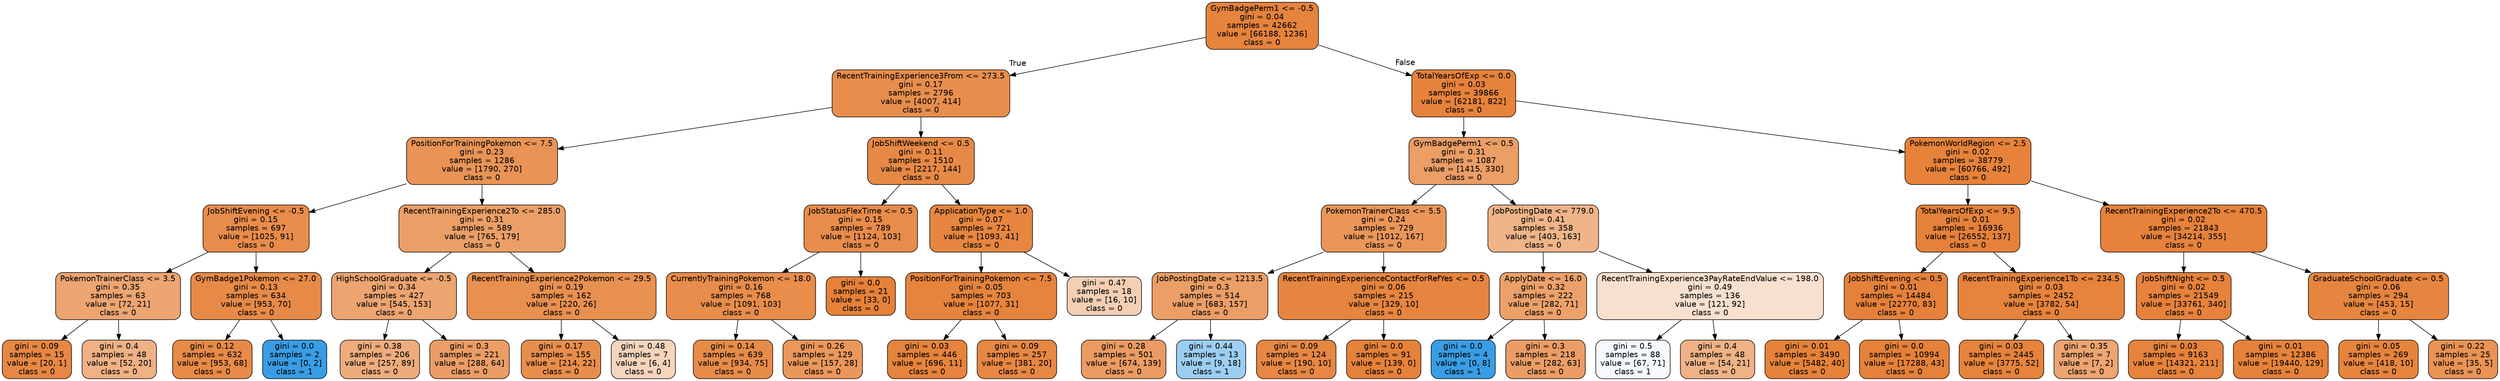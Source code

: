 digraph Tree {
node [shape=box, style="filled, rounded", color="black", fontname=helvetica] ;
edge [fontname=helvetica] ;
0 [label="GymBadgePerm1 <= -0.5\ngini = 0.04\nsamples = 42662\nvalue = [66188, 1236]\nclass = 0", fillcolor="#e58139fa"] ;
1 [label="RecentTrainingExperience3From <= 273.5\ngini = 0.17\nsamples = 2796\nvalue = [4007, 414]\nclass = 0", fillcolor="#e58139e5"] ;
0 -> 1 [labeldistance=2.5, labelangle=45, headlabel="True"] ;
2 [label="PositionForTrainingPokemon <= 7.5\ngini = 0.23\nsamples = 1286\nvalue = [1790, 270]\nclass = 0", fillcolor="#e58139d9"] ;
1 -> 2 ;
3 [label="JobShiftEvening <= -0.5\ngini = 0.15\nsamples = 697\nvalue = [1025, 91]\nclass = 0", fillcolor="#e58139e8"] ;
2 -> 3 ;
4 [label="PokemonTrainerClass <= 3.5\ngini = 0.35\nsamples = 63\nvalue = [72, 21]\nclass = 0", fillcolor="#e58139b5"] ;
3 -> 4 ;
5 [label="gini = 0.09\nsamples = 15\nvalue = [20, 1]\nclass = 0", fillcolor="#e58139f2"] ;
4 -> 5 ;
6 [label="gini = 0.4\nsamples = 48\nvalue = [52, 20]\nclass = 0", fillcolor="#e581399d"] ;
4 -> 6 ;
7 [label="GymBadge1Pokemon <= 27.0\ngini = 0.13\nsamples = 634\nvalue = [953, 70]\nclass = 0", fillcolor="#e58139ec"] ;
3 -> 7 ;
8 [label="gini = 0.12\nsamples = 632\nvalue = [953, 68]\nclass = 0", fillcolor="#e58139ed"] ;
7 -> 8 ;
9 [label="gini = 0.0\nsamples = 2\nvalue = [0, 2]\nclass = 1", fillcolor="#399de5ff"] ;
7 -> 9 ;
10 [label="RecentTrainingExperience2To <= 285.0\ngini = 0.31\nsamples = 589\nvalue = [765, 179]\nclass = 0", fillcolor="#e58139c3"] ;
2 -> 10 ;
11 [label="HighSchoolGraduate <= -0.5\ngini = 0.34\nsamples = 427\nvalue = [545, 153]\nclass = 0", fillcolor="#e58139b7"] ;
10 -> 11 ;
12 [label="gini = 0.38\nsamples = 206\nvalue = [257, 89]\nclass = 0", fillcolor="#e58139a7"] ;
11 -> 12 ;
13 [label="gini = 0.3\nsamples = 221\nvalue = [288, 64]\nclass = 0", fillcolor="#e58139c6"] ;
11 -> 13 ;
14 [label="RecentTrainingExperience2Pokemon <= 29.5\ngini = 0.19\nsamples = 162\nvalue = [220, 26]\nclass = 0", fillcolor="#e58139e1"] ;
10 -> 14 ;
15 [label="gini = 0.17\nsamples = 155\nvalue = [214, 22]\nclass = 0", fillcolor="#e58139e5"] ;
14 -> 15 ;
16 [label="gini = 0.48\nsamples = 7\nvalue = [6, 4]\nclass = 0", fillcolor="#e5813955"] ;
14 -> 16 ;
17 [label="JobShiftWeekend <= 0.5\ngini = 0.11\nsamples = 1510\nvalue = [2217, 144]\nclass = 0", fillcolor="#e58139ee"] ;
1 -> 17 ;
18 [label="JobStatusFlexTime <= 0.5\ngini = 0.15\nsamples = 789\nvalue = [1124, 103]\nclass = 0", fillcolor="#e58139e8"] ;
17 -> 18 ;
19 [label="CurrentlyTrainingPokemon <= 18.0\ngini = 0.16\nsamples = 768\nvalue = [1091, 103]\nclass = 0", fillcolor="#e58139e7"] ;
18 -> 19 ;
20 [label="gini = 0.14\nsamples = 639\nvalue = [934, 75]\nclass = 0", fillcolor="#e58139eb"] ;
19 -> 20 ;
21 [label="gini = 0.26\nsamples = 129\nvalue = [157, 28]\nclass = 0", fillcolor="#e58139d2"] ;
19 -> 21 ;
22 [label="gini = 0.0\nsamples = 21\nvalue = [33, 0]\nclass = 0", fillcolor="#e58139ff"] ;
18 -> 22 ;
23 [label="ApplicationType <= 1.0\ngini = 0.07\nsamples = 721\nvalue = [1093, 41]\nclass = 0", fillcolor="#e58139f5"] ;
17 -> 23 ;
24 [label="PositionForTrainingPokemon <= 7.5\ngini = 0.05\nsamples = 703\nvalue = [1077, 31]\nclass = 0", fillcolor="#e58139f8"] ;
23 -> 24 ;
25 [label="gini = 0.03\nsamples = 446\nvalue = [696, 11]\nclass = 0", fillcolor="#e58139fb"] ;
24 -> 25 ;
26 [label="gini = 0.09\nsamples = 257\nvalue = [381, 20]\nclass = 0", fillcolor="#e58139f2"] ;
24 -> 26 ;
27 [label="gini = 0.47\nsamples = 18\nvalue = [16, 10]\nclass = 0", fillcolor="#e5813960"] ;
23 -> 27 ;
28 [label="TotalYearsOfExp <= 0.0\ngini = 0.03\nsamples = 39866\nvalue = [62181, 822]\nclass = 0", fillcolor="#e58139fc"] ;
0 -> 28 [labeldistance=2.5, labelangle=-45, headlabel="False"] ;
29 [label="GymBadgePerm1 <= 0.5\ngini = 0.31\nsamples = 1087\nvalue = [1415, 330]\nclass = 0", fillcolor="#e58139c4"] ;
28 -> 29 ;
30 [label="PokemonTrainerClass <= 5.5\ngini = 0.24\nsamples = 729\nvalue = [1012, 167]\nclass = 0", fillcolor="#e58139d5"] ;
29 -> 30 ;
31 [label="JobPostingDate <= 1213.5\ngini = 0.3\nsamples = 514\nvalue = [683, 157]\nclass = 0", fillcolor="#e58139c4"] ;
30 -> 31 ;
32 [label="gini = 0.28\nsamples = 501\nvalue = [674, 139]\nclass = 0", fillcolor="#e58139ca"] ;
31 -> 32 ;
33 [label="gini = 0.44\nsamples = 13\nvalue = [9, 18]\nclass = 1", fillcolor="#399de57f"] ;
31 -> 33 ;
34 [label="RecentTrainingExperienceContactForRefYes <= 0.5\ngini = 0.06\nsamples = 215\nvalue = [329, 10]\nclass = 0", fillcolor="#e58139f7"] ;
30 -> 34 ;
35 [label="gini = 0.09\nsamples = 124\nvalue = [190, 10]\nclass = 0", fillcolor="#e58139f2"] ;
34 -> 35 ;
36 [label="gini = 0.0\nsamples = 91\nvalue = [139, 0]\nclass = 0", fillcolor="#e58139ff"] ;
34 -> 36 ;
37 [label="JobPostingDate <= 779.0\ngini = 0.41\nsamples = 358\nvalue = [403, 163]\nclass = 0", fillcolor="#e5813998"] ;
29 -> 37 ;
38 [label="ApplyDate <= 16.0\ngini = 0.32\nsamples = 222\nvalue = [282, 71]\nclass = 0", fillcolor="#e58139bf"] ;
37 -> 38 ;
39 [label="gini = 0.0\nsamples = 4\nvalue = [0, 8]\nclass = 1", fillcolor="#399de5ff"] ;
38 -> 39 ;
40 [label="gini = 0.3\nsamples = 218\nvalue = [282, 63]\nclass = 0", fillcolor="#e58139c6"] ;
38 -> 40 ;
41 [label="RecentTrainingExperience3PayRateEndValue <= 198.0\ngini = 0.49\nsamples = 136\nvalue = [121, 92]\nclass = 0", fillcolor="#e581393d"] ;
37 -> 41 ;
42 [label="gini = 0.5\nsamples = 88\nvalue = [67, 71]\nclass = 1", fillcolor="#399de50e"] ;
41 -> 42 ;
43 [label="gini = 0.4\nsamples = 48\nvalue = [54, 21]\nclass = 0", fillcolor="#e581399c"] ;
41 -> 43 ;
44 [label="PokemonWorldRegion <= 2.5\ngini = 0.02\nsamples = 38779\nvalue = [60766, 492]\nclass = 0", fillcolor="#e58139fd"] ;
28 -> 44 ;
45 [label="TotalYearsOfExp <= 9.5\ngini = 0.01\nsamples = 16936\nvalue = [26552, 137]\nclass = 0", fillcolor="#e58139fe"] ;
44 -> 45 ;
46 [label="JobShiftEvening <= 0.5\ngini = 0.01\nsamples = 14484\nvalue = [22770, 83]\nclass = 0", fillcolor="#e58139fe"] ;
45 -> 46 ;
47 [label="gini = 0.01\nsamples = 3490\nvalue = [5482, 40]\nclass = 0", fillcolor="#e58139fd"] ;
46 -> 47 ;
48 [label="gini = 0.0\nsamples = 10994\nvalue = [17288, 43]\nclass = 0", fillcolor="#e58139fe"] ;
46 -> 48 ;
49 [label="RecentTrainingExperience1To <= 234.5\ngini = 0.03\nsamples = 2452\nvalue = [3782, 54]\nclass = 0", fillcolor="#e58139fb"] ;
45 -> 49 ;
50 [label="gini = 0.03\nsamples = 2445\nvalue = [3775, 52]\nclass = 0", fillcolor="#e58139fb"] ;
49 -> 50 ;
51 [label="gini = 0.35\nsamples = 7\nvalue = [7, 2]\nclass = 0", fillcolor="#e58139b6"] ;
49 -> 51 ;
52 [label="RecentTrainingExperience2To <= 470.5\ngini = 0.02\nsamples = 21843\nvalue = [34214, 355]\nclass = 0", fillcolor="#e58139fc"] ;
44 -> 52 ;
53 [label="JobShiftNight <= 0.5\ngini = 0.02\nsamples = 21549\nvalue = [33761, 340]\nclass = 0", fillcolor="#e58139fc"] ;
52 -> 53 ;
54 [label="gini = 0.03\nsamples = 9163\nvalue = [14321, 211]\nclass = 0", fillcolor="#e58139fb"] ;
53 -> 54 ;
55 [label="gini = 0.01\nsamples = 12386\nvalue = [19440, 129]\nclass = 0", fillcolor="#e58139fd"] ;
53 -> 55 ;
56 [label="GraduateSchoolGraduate <= 0.5\ngini = 0.06\nsamples = 294\nvalue = [453, 15]\nclass = 0", fillcolor="#e58139f7"] ;
52 -> 56 ;
57 [label="gini = 0.05\nsamples = 269\nvalue = [418, 10]\nclass = 0", fillcolor="#e58139f9"] ;
56 -> 57 ;
58 [label="gini = 0.22\nsamples = 25\nvalue = [35, 5]\nclass = 0", fillcolor="#e58139db"] ;
56 -> 58 ;
}